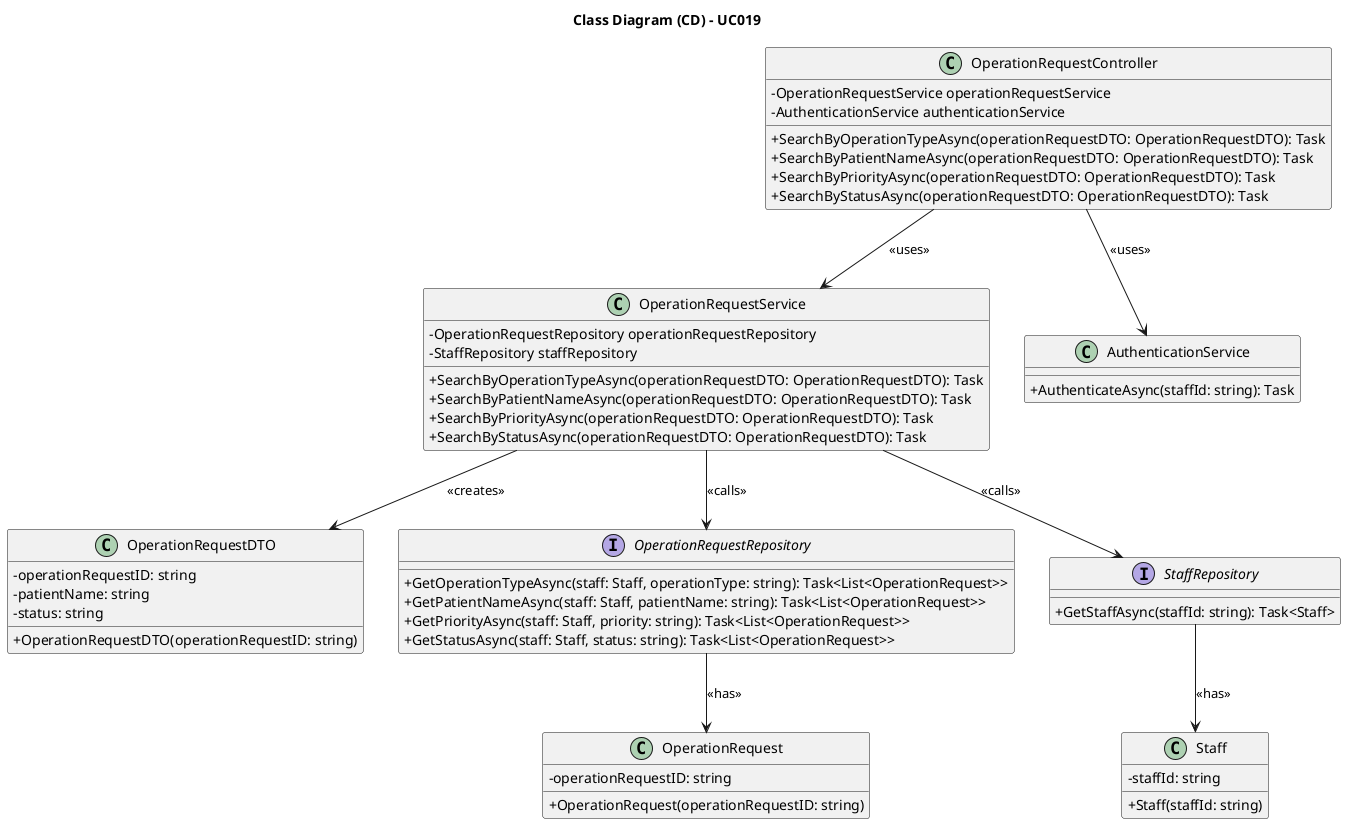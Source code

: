 @startuml "uc019-class-diagram"
skinparam packageStyle rectangle
skinparam shadowing false

skinparam classAttributeIconSize 0

title Class Diagram (CD) - UC019


class OperationRequestController {
    -OperationRequestService operationRequestService
    -AuthenticationService authenticationService
    +SearchByOperationTypeAsync(operationRequestDTO: OperationRequestDTO): Task
    +SearchByPatientNameAsync(operationRequestDTO: OperationRequestDTO): Task
    +SearchByPriorityAsync(operationRequestDTO: OperationRequestDTO): Task
    +SearchByStatusAsync(operationRequestDTO: OperationRequestDTO): Task
}

class OperationRequestService {
    -OperationRequestRepository operationRequestRepository
    -StaffRepository staffRepository
    +SearchByOperationTypeAsync(operationRequestDTO: OperationRequestDTO): Task
    +SearchByPatientNameAsync(operationRequestDTO: OperationRequestDTO): Task
    +SearchByPriorityAsync(operationRequestDTO: OperationRequestDTO): Task
    +SearchByStatusAsync(operationRequestDTO: OperationRequestDTO): Task
}

class OperationRequestDTO {
    -operationRequestID: string
    -patientName: string
    -status: string
    +OperationRequestDTO(operationRequestID: string)
}

interface OperationRequestRepository {
    +GetOperationTypeAsync(staff: Staff, operationType: string): Task<List<OperationRequest>>
    +GetPatientNameAsync(staff: Staff, patientName: string): Task<List<OperationRequest>>
    +GetPriorityAsync(staff: Staff, priority: string): Task<List<OperationRequest>>
    +GetStatusAsync(staff: Staff, status: string): Task<List<OperationRequest>>
}

interface StaffRepository {
    +GetStaffAsync(staffId: string): Task<Staff>
}

class Staff {
    -staffId: string
    +Staff(staffId: string)
}

class OperationRequest {
    -operationRequestID: string
    +OperationRequest(operationRequestID: string)
}

class AuthenticationService {
    +AuthenticateAsync(staffId: string): Task
}

OperationRequestController --> OperationRequestService: <<uses>>
OperationRequestController --> AuthenticationService  : <<uses>>
OperationRequestService --> OperationRequestRepository: <<calls>>
OperationRequestService --> StaffRepository: <<calls>>
OperationRequestService --> OperationRequestDTO: <<creates>>
OperationRequestRepository --> OperationRequest: <<has>>
StaffRepository --> Staff: <<has>>


@enduml